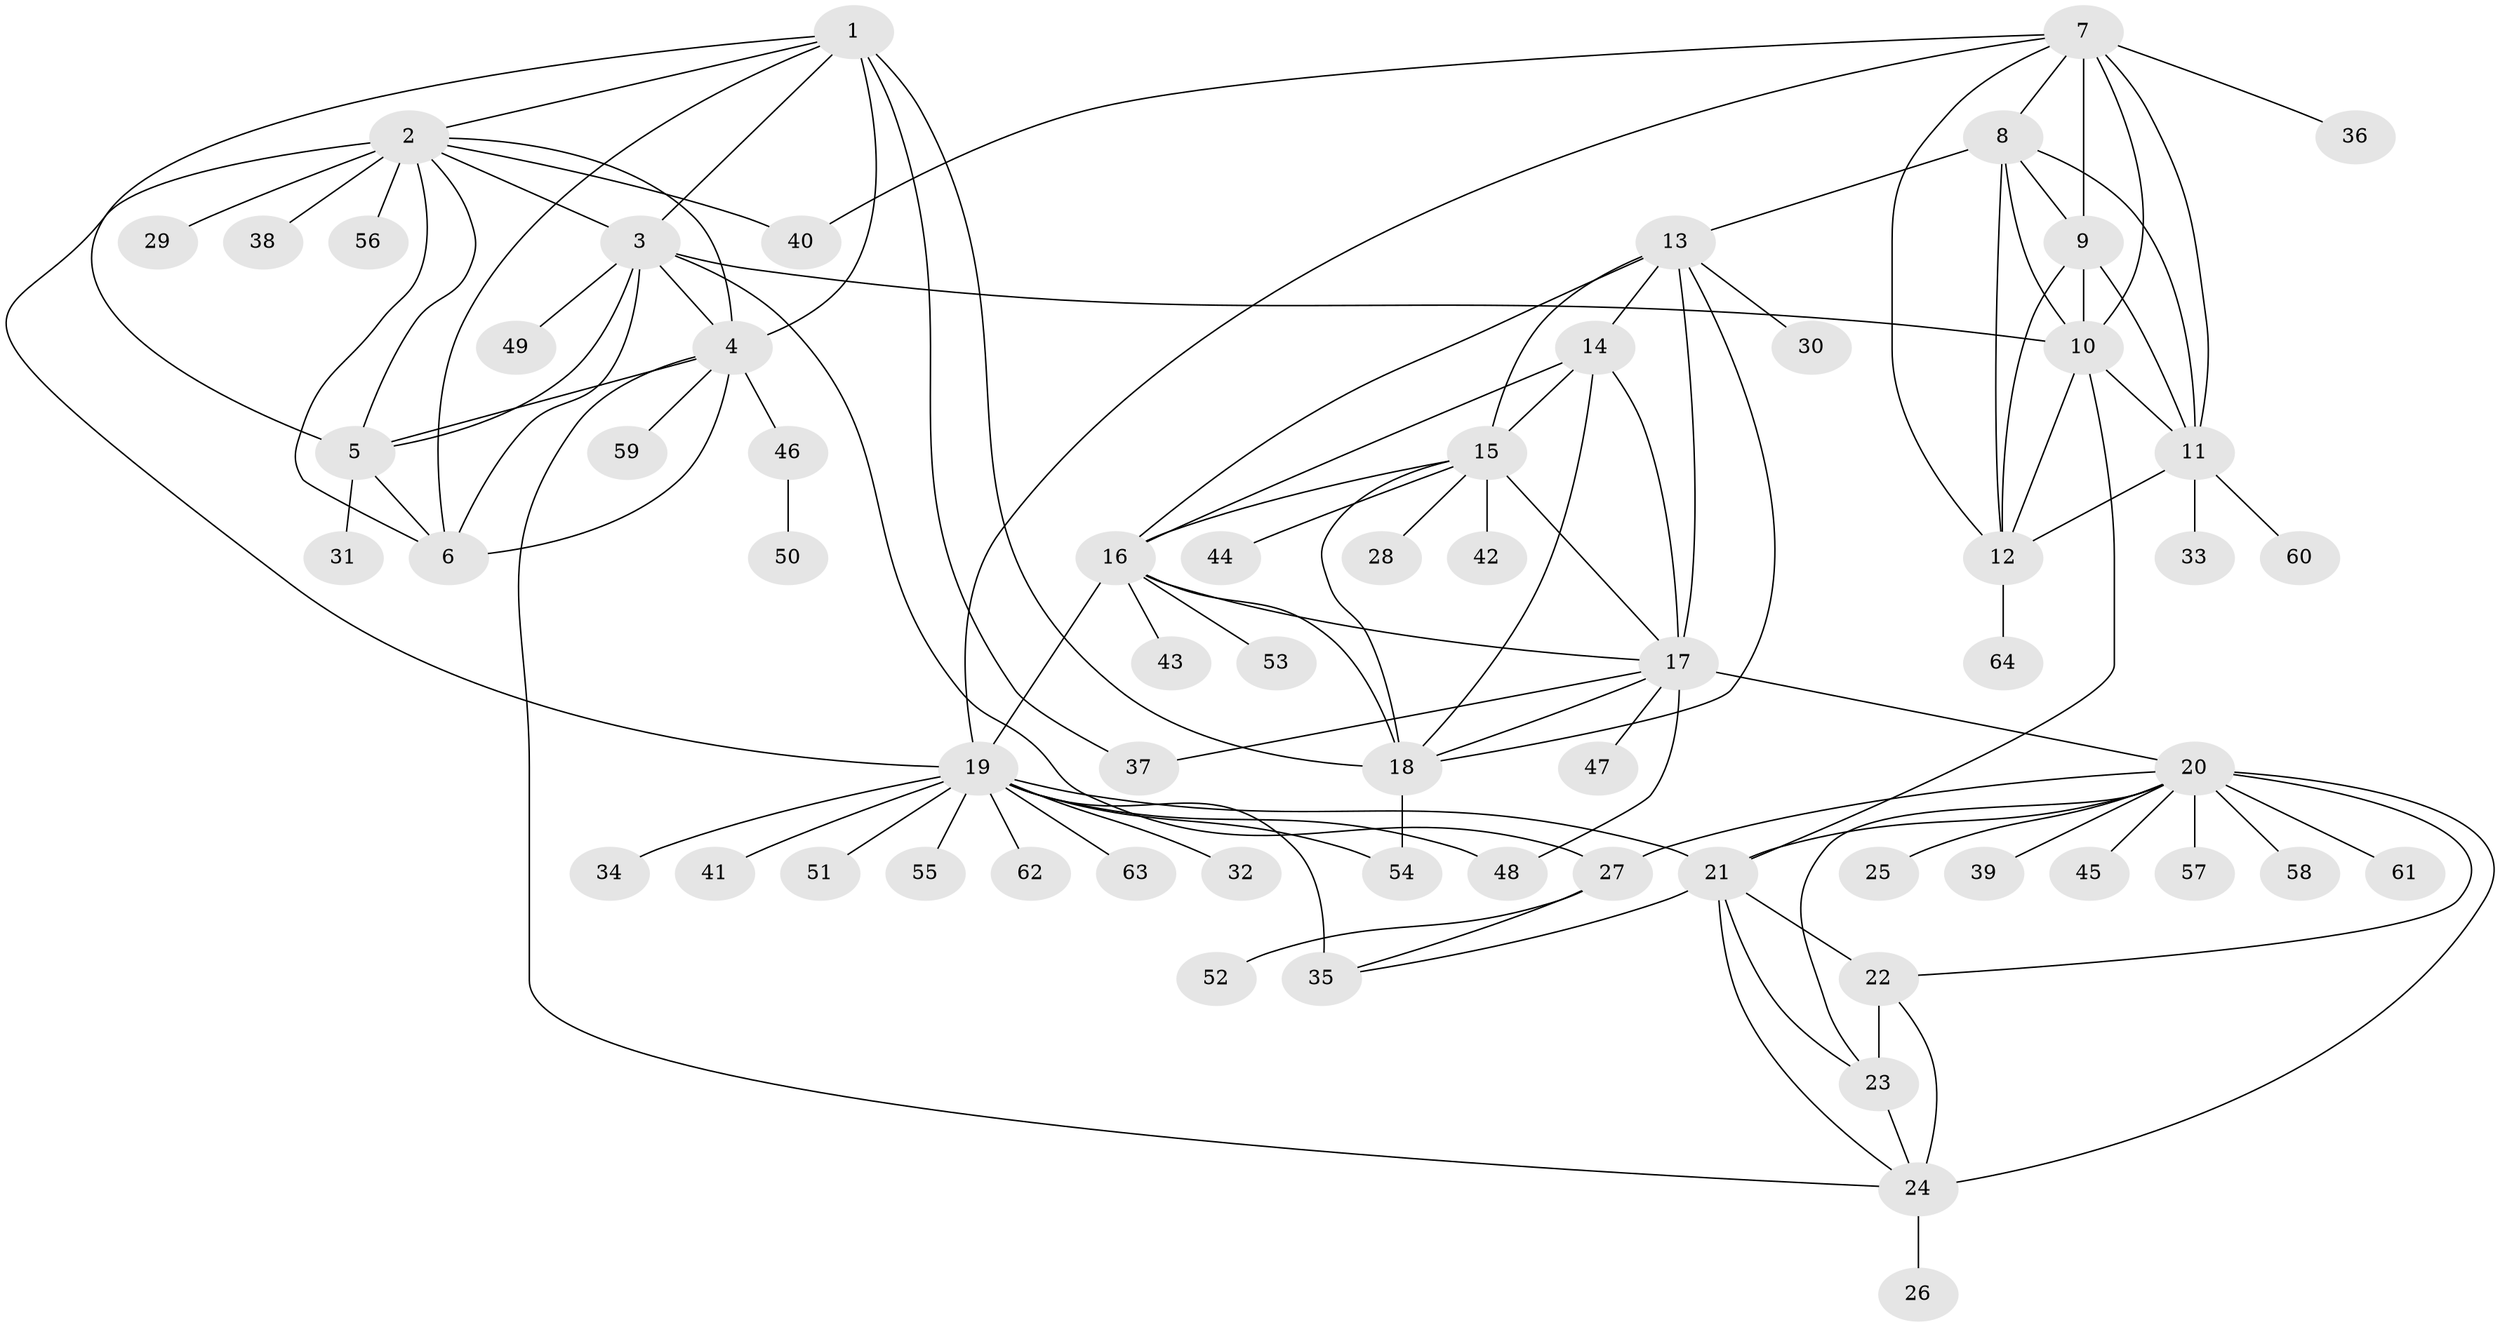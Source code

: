 // original degree distribution, {9: 0.0546875, 13: 0.015625, 7: 0.0390625, 6: 0.0234375, 8: 0.046875, 10: 0.0078125, 11: 0.015625, 12: 0.0078125, 14: 0.0078125, 5: 0.015625, 1: 0.609375, 4: 0.0078125, 2: 0.1328125, 3: 0.015625}
// Generated by graph-tools (version 1.1) at 2025/37/03/09/25 02:37:31]
// undirected, 64 vertices, 112 edges
graph export_dot {
graph [start="1"]
  node [color=gray90,style=filled];
  1;
  2;
  3;
  4;
  5;
  6;
  7;
  8;
  9;
  10;
  11;
  12;
  13;
  14;
  15;
  16;
  17;
  18;
  19;
  20;
  21;
  22;
  23;
  24;
  25;
  26;
  27;
  28;
  29;
  30;
  31;
  32;
  33;
  34;
  35;
  36;
  37;
  38;
  39;
  40;
  41;
  42;
  43;
  44;
  45;
  46;
  47;
  48;
  49;
  50;
  51;
  52;
  53;
  54;
  55;
  56;
  57;
  58;
  59;
  60;
  61;
  62;
  63;
  64;
  1 -- 2 [weight=1.0];
  1 -- 3 [weight=1.0];
  1 -- 4 [weight=1.0];
  1 -- 5 [weight=1.0];
  1 -- 6 [weight=1.0];
  1 -- 18 [weight=1.0];
  1 -- 37 [weight=2.0];
  2 -- 3 [weight=1.0];
  2 -- 4 [weight=1.0];
  2 -- 5 [weight=1.0];
  2 -- 6 [weight=1.0];
  2 -- 19 [weight=1.0];
  2 -- 29 [weight=1.0];
  2 -- 38 [weight=3.0];
  2 -- 40 [weight=1.0];
  2 -- 56 [weight=1.0];
  3 -- 4 [weight=1.0];
  3 -- 5 [weight=1.0];
  3 -- 6 [weight=1.0];
  3 -- 10 [weight=1.0];
  3 -- 27 [weight=1.0];
  3 -- 49 [weight=1.0];
  4 -- 5 [weight=1.0];
  4 -- 6 [weight=1.0];
  4 -- 24 [weight=1.0];
  4 -- 46 [weight=1.0];
  4 -- 59 [weight=1.0];
  5 -- 6 [weight=1.0];
  5 -- 31 [weight=1.0];
  7 -- 8 [weight=1.0];
  7 -- 9 [weight=3.0];
  7 -- 10 [weight=1.0];
  7 -- 11 [weight=1.0];
  7 -- 12 [weight=1.0];
  7 -- 19 [weight=1.0];
  7 -- 36 [weight=1.0];
  7 -- 40 [weight=1.0];
  8 -- 9 [weight=1.0];
  8 -- 10 [weight=1.0];
  8 -- 11 [weight=1.0];
  8 -- 12 [weight=1.0];
  8 -- 13 [weight=1.0];
  9 -- 10 [weight=1.0];
  9 -- 11 [weight=1.0];
  9 -- 12 [weight=1.0];
  10 -- 11 [weight=1.0];
  10 -- 12 [weight=1.0];
  10 -- 21 [weight=1.0];
  11 -- 12 [weight=1.0];
  11 -- 33 [weight=2.0];
  11 -- 60 [weight=1.0];
  12 -- 64 [weight=1.0];
  13 -- 14 [weight=1.0];
  13 -- 15 [weight=1.0];
  13 -- 16 [weight=1.0];
  13 -- 17 [weight=1.0];
  13 -- 18 [weight=1.0];
  13 -- 30 [weight=1.0];
  14 -- 15 [weight=1.0];
  14 -- 16 [weight=1.0];
  14 -- 17 [weight=1.0];
  14 -- 18 [weight=1.0];
  15 -- 16 [weight=1.0];
  15 -- 17 [weight=1.0];
  15 -- 18 [weight=1.0];
  15 -- 28 [weight=1.0];
  15 -- 42 [weight=5.0];
  15 -- 44 [weight=1.0];
  16 -- 17 [weight=1.0];
  16 -- 18 [weight=1.0];
  16 -- 19 [weight=1.0];
  16 -- 43 [weight=1.0];
  16 -- 53 [weight=1.0];
  17 -- 18 [weight=1.0];
  17 -- 20 [weight=1.0];
  17 -- 37 [weight=1.0];
  17 -- 47 [weight=1.0];
  17 -- 48 [weight=1.0];
  18 -- 54 [weight=4.0];
  19 -- 21 [weight=1.0];
  19 -- 32 [weight=1.0];
  19 -- 34 [weight=2.0];
  19 -- 35 [weight=4.0];
  19 -- 41 [weight=1.0];
  19 -- 48 [weight=1.0];
  19 -- 51 [weight=1.0];
  19 -- 54 [weight=1.0];
  19 -- 55 [weight=1.0];
  19 -- 62 [weight=1.0];
  19 -- 63 [weight=1.0];
  20 -- 21 [weight=1.0];
  20 -- 22 [weight=2.0];
  20 -- 23 [weight=1.0];
  20 -- 24 [weight=1.0];
  20 -- 25 [weight=1.0];
  20 -- 27 [weight=1.0];
  20 -- 39 [weight=1.0];
  20 -- 45 [weight=1.0];
  20 -- 57 [weight=1.0];
  20 -- 58 [weight=1.0];
  20 -- 61 [weight=1.0];
  21 -- 22 [weight=2.0];
  21 -- 23 [weight=1.0];
  21 -- 24 [weight=1.0];
  21 -- 35 [weight=1.0];
  22 -- 23 [weight=7.0];
  22 -- 24 [weight=2.0];
  23 -- 24 [weight=1.0];
  24 -- 26 [weight=1.0];
  27 -- 35 [weight=1.0];
  27 -- 52 [weight=1.0];
  46 -- 50 [weight=1.0];
}
